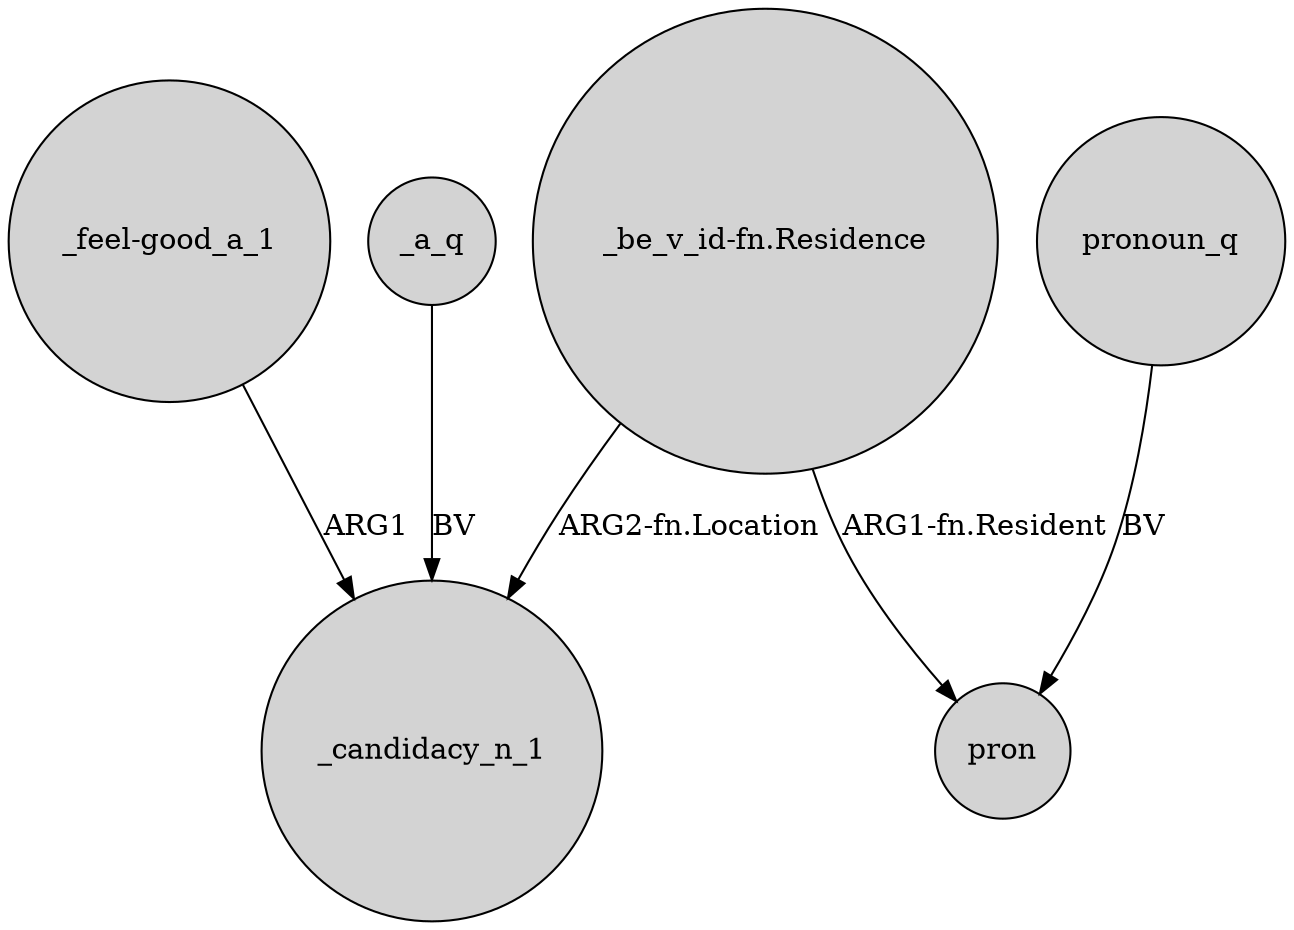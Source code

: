 digraph {
	node [shape=circle style=filled]
	"_feel-good_a_1" -> _candidacy_n_1 [label=ARG1]
	"_be_v_id-fn.Residence" -> pron [label="ARG1-fn.Resident"]
	"_be_v_id-fn.Residence" -> _candidacy_n_1 [label="ARG2-fn.Location"]
	pronoun_q -> pron [label=BV]
	_a_q -> _candidacy_n_1 [label=BV]
}
